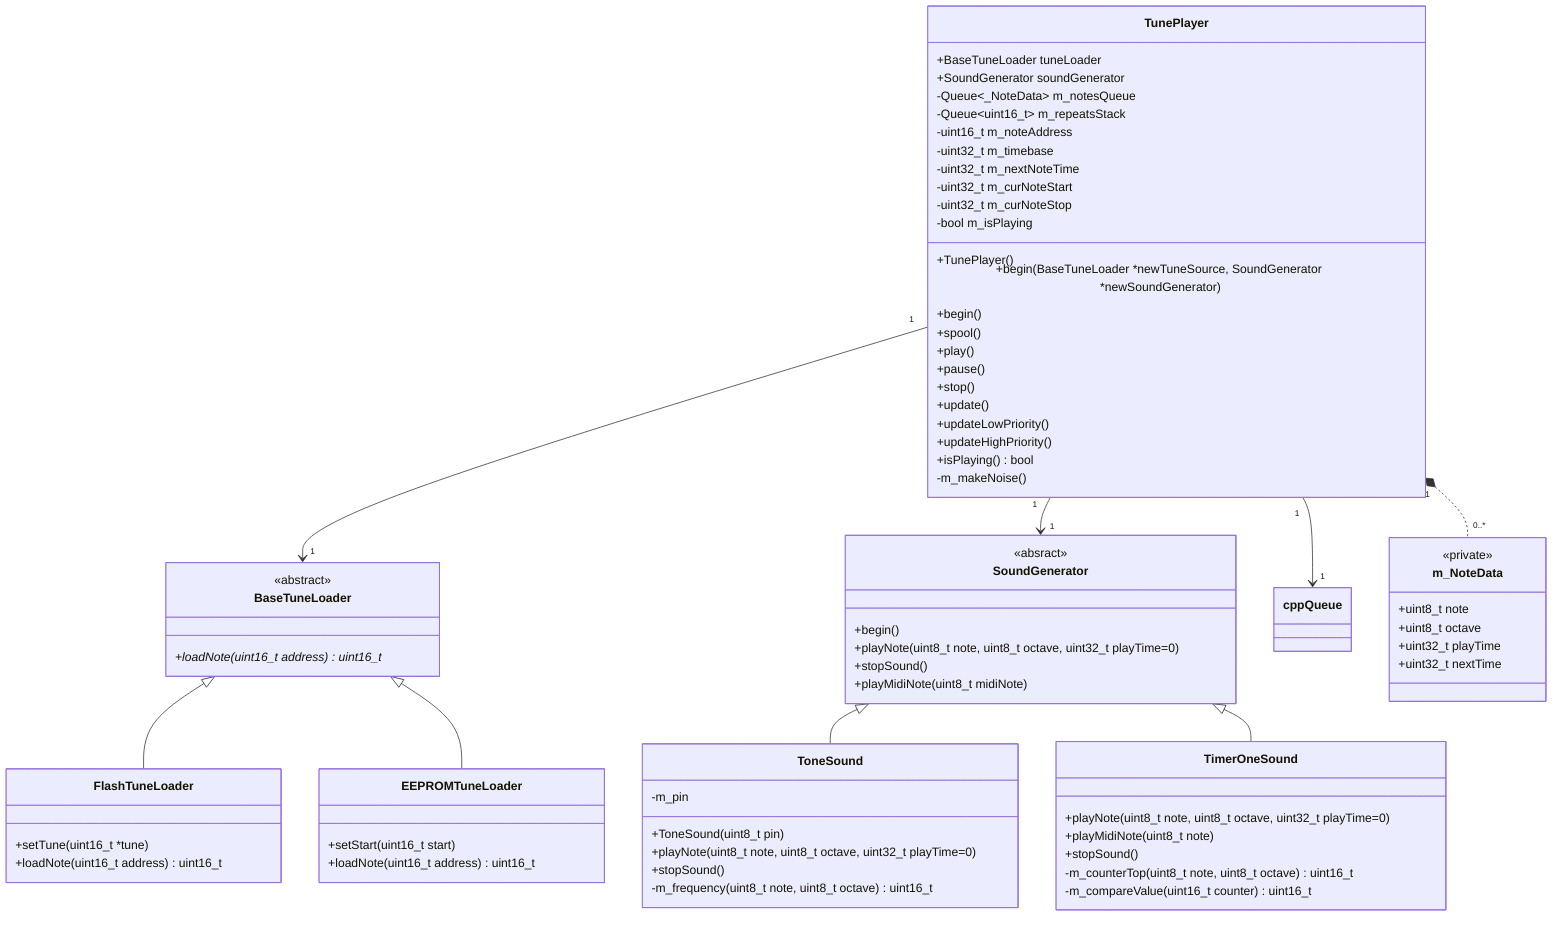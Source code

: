 classDiagram
    BaseTuneLoader <|-- FlashTuneLoader
    BaseTuneLoader <|-- EEPROMTuneLoader
    SoundGenerator <|-- ToneSound
    SoundGenerator <|-- TimerOneSound
    TunePlayer "1" --> "1" BaseTuneLoader
    TunePlayer "1" --> "1" SoundGenerator
    TunePlayer "1" --> "1" cppQueue
    TunePlayer "1" *.. "0..*" m_NoteData

    class BaseTuneLoader {
        <<abstract>>
        +loadNote(uint16_t address)* uint16_t
    }

    class FlashTuneLoader {
        +setTune(uint16_t *tune)
        +loadNote(uint16_t address) uint16_t
    }

    class EEPROMTuneLoader {
        +setStart(uint16_t start)
        +loadNote(uint16_t address) uint16_t
    }

    class SoundGenerator {
        <<absract>>
        +begin()
        +playNote(uint8_t note, uint8_t octave, uint32_t playTime=0)
        +stopSound()
        +playMidiNote(uint8_t midiNote)
    }

    class ToneSound {
        +ToneSound(uint8_t pin)
        +playNote(uint8_t note, uint8_t octave, uint32_t playTime=0)
        +stopSound()
        -m_frequency(uint8_t note, uint8_t octave) uint16_t
        -m_pin
    }

    class TimerOneSound {
        +playNote(uint8_t note, uint8_t octave, uint32_t playTime=0)
        +playMidiNote(uint8_t note)
        +stopSound()
        -m_counterTop(uint8_t note, uint8_t octave) uint16_t
        -m_compareValue(uint16_t counter) uint16_t
    }

    class TunePlayer {
        +BaseTuneLoader tuneLoader
        +SoundGenerator soundGenerator
        -Queue~_NoteData~ m_notesQueue
        -Queue~uint16_t~ m_repeatsStack
        -uint16_t m_noteAddress
        -uint32_t m_timebase
        -uint32_t m_nextNoteTime
        -uint32_t m_curNoteStart
        -uint32_t m_curNoteStop
        +TunePlayer()
        +begin(BaseTuneLoader *newTuneSource, SoundGenerator *newSoundGenerator)
        +begin()
        +spool()
        +play()
        +pause()
        +stop()
        +update()
        +updateLowPriority()
        +updateHighPriority()
        +isPlaying() bool
        -m_makeNoise()
        -bool m_isPlaying
    }

    class m_NoteData {
        <<private>>
        +uint8_t note
        +uint8_t octave
        +uint32_t playTime
        +uint32_t nextTime
    }